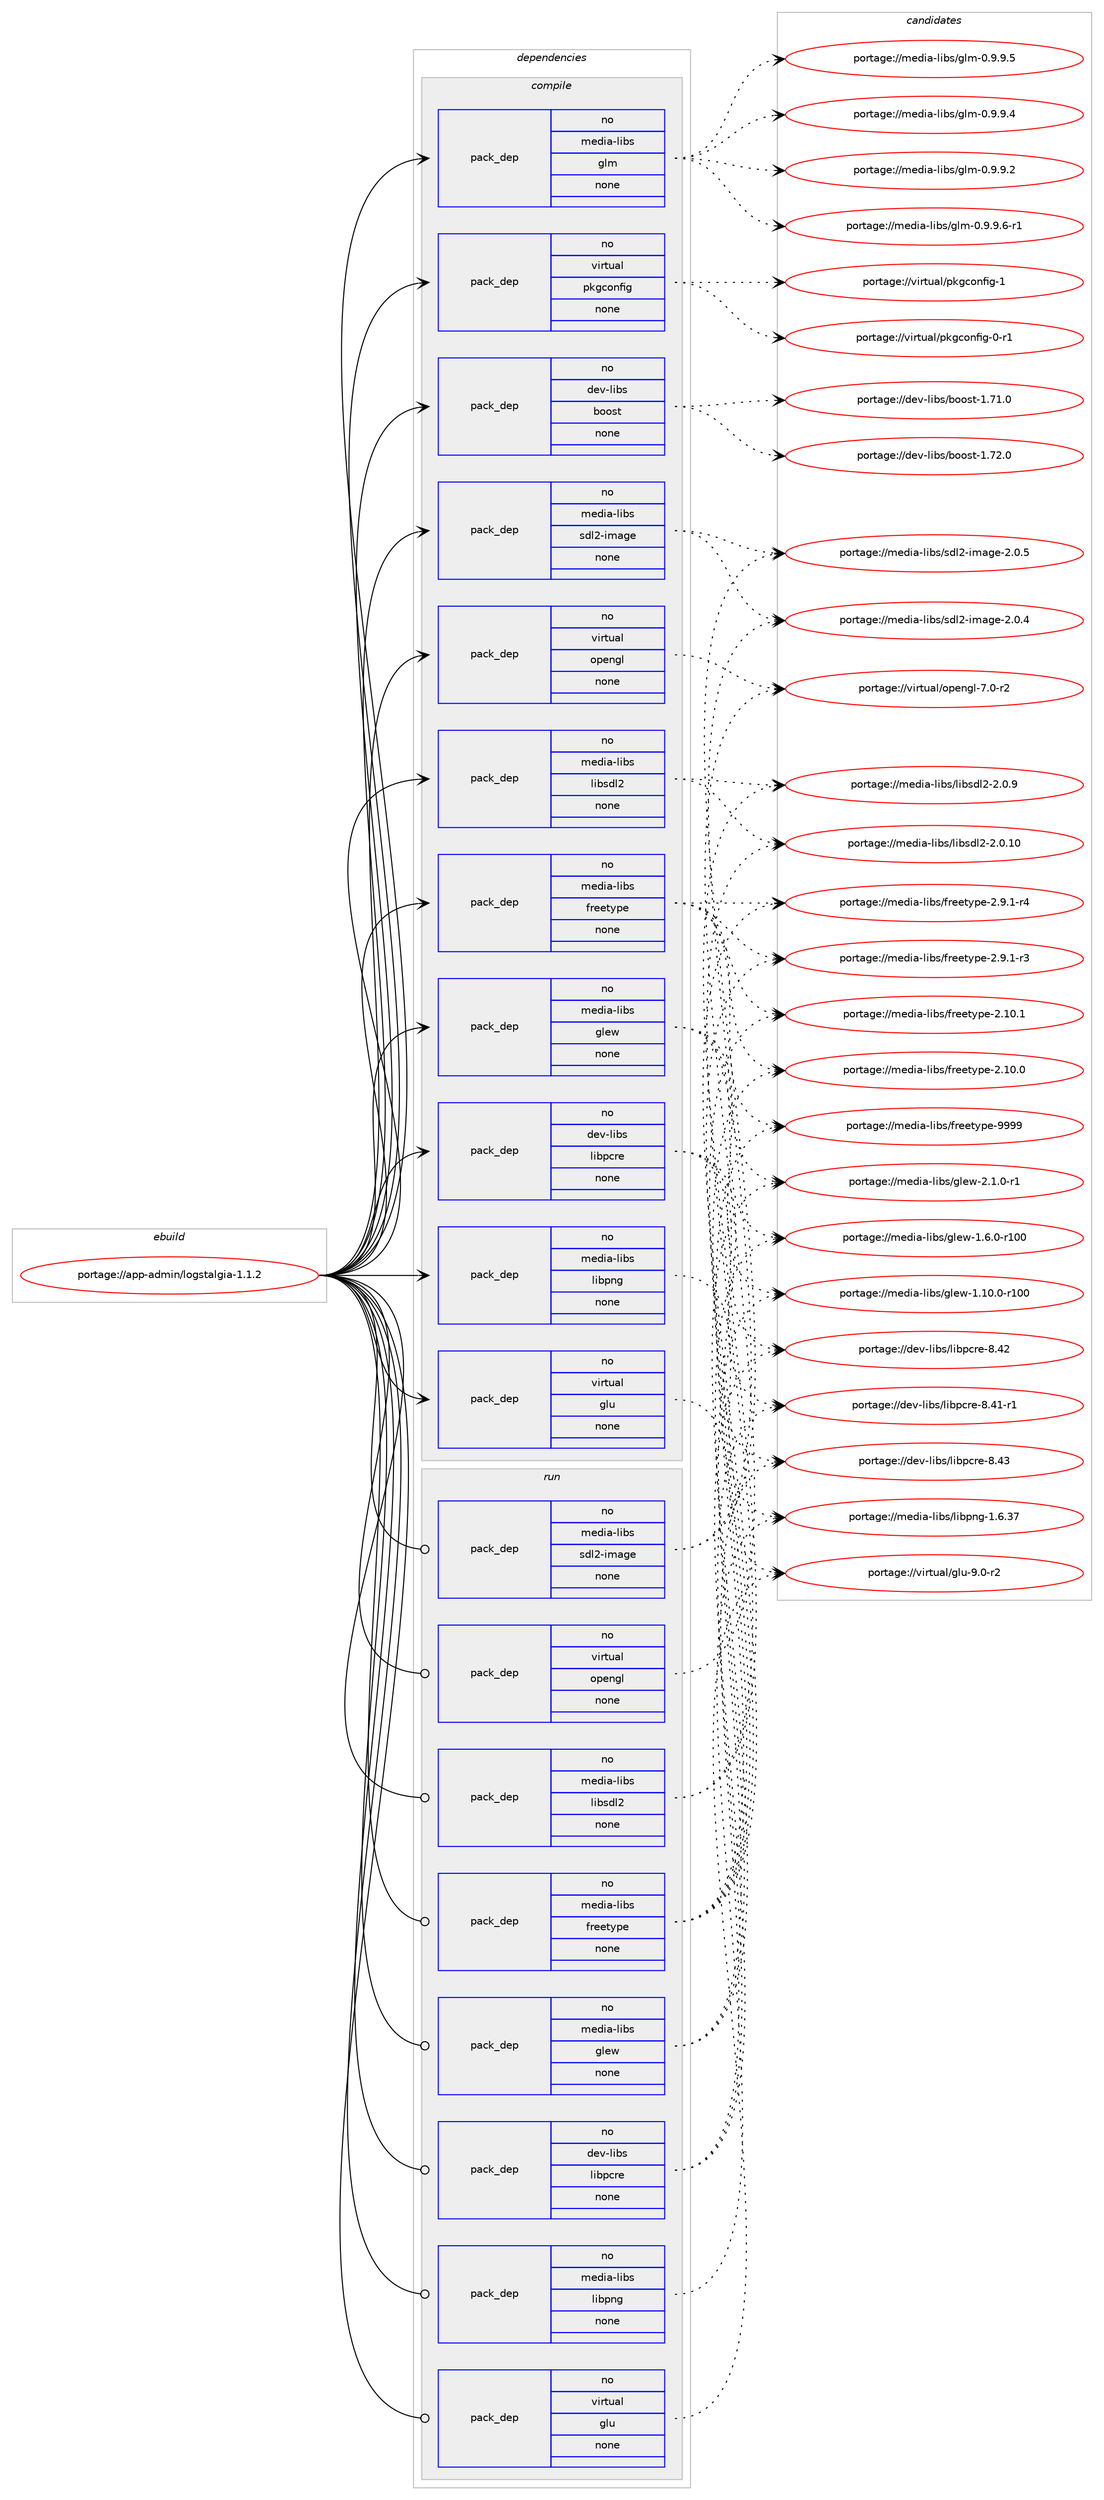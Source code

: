 digraph prolog {

# *************
# Graph options
# *************

newrank=true;
concentrate=true;
compound=true;
graph [rankdir=LR,fontname=Helvetica,fontsize=10,ranksep=1.5];#, ranksep=2.5, nodesep=0.2];
edge  [arrowhead=vee];
node  [fontname=Helvetica,fontsize=10];

# **********
# The ebuild
# **********

subgraph cluster_leftcol {
color=gray;
rank=same;
label=<<i>ebuild</i>>;
id [label="portage://app-admin/logstalgia-1.1.2", color=red, width=4, href="../app-admin/logstalgia-1.1.2.svg"];
}

# ****************
# The dependencies
# ****************

subgraph cluster_midcol {
color=gray;
label=<<i>dependencies</i>>;
subgraph cluster_compile {
fillcolor="#eeeeee";
style=filled;
label=<<i>compile</i>>;
subgraph pack1005 {
dependency1272 [label=<<TABLE BORDER="0" CELLBORDER="1" CELLSPACING="0" CELLPADDING="4" WIDTH="220"><TR><TD ROWSPAN="6" CELLPADDING="30">pack_dep</TD></TR><TR><TD WIDTH="110">no</TD></TR><TR><TD>dev-libs</TD></TR><TR><TD>boost</TD></TR><TR><TD>none</TD></TR><TR><TD></TD></TR></TABLE>>, shape=none, color=blue];
}
id:e -> dependency1272:w [weight=20,style="solid",arrowhead="vee"];
subgraph pack1006 {
dependency1273 [label=<<TABLE BORDER="0" CELLBORDER="1" CELLSPACING="0" CELLPADDING="4" WIDTH="220"><TR><TD ROWSPAN="6" CELLPADDING="30">pack_dep</TD></TR><TR><TD WIDTH="110">no</TD></TR><TR><TD>dev-libs</TD></TR><TR><TD>libpcre</TD></TR><TR><TD>none</TD></TR><TR><TD></TD></TR></TABLE>>, shape=none, color=blue];
}
id:e -> dependency1273:w [weight=20,style="solid",arrowhead="vee"];
subgraph pack1007 {
dependency1274 [label=<<TABLE BORDER="0" CELLBORDER="1" CELLSPACING="0" CELLPADDING="4" WIDTH="220"><TR><TD ROWSPAN="6" CELLPADDING="30">pack_dep</TD></TR><TR><TD WIDTH="110">no</TD></TR><TR><TD>media-libs</TD></TR><TR><TD>freetype</TD></TR><TR><TD>none</TD></TR><TR><TD></TD></TR></TABLE>>, shape=none, color=blue];
}
id:e -> dependency1274:w [weight=20,style="solid",arrowhead="vee"];
subgraph pack1008 {
dependency1275 [label=<<TABLE BORDER="0" CELLBORDER="1" CELLSPACING="0" CELLPADDING="4" WIDTH="220"><TR><TD ROWSPAN="6" CELLPADDING="30">pack_dep</TD></TR><TR><TD WIDTH="110">no</TD></TR><TR><TD>media-libs</TD></TR><TR><TD>glew</TD></TR><TR><TD>none</TD></TR><TR><TD></TD></TR></TABLE>>, shape=none, color=blue];
}
id:e -> dependency1275:w [weight=20,style="solid",arrowhead="vee"];
subgraph pack1009 {
dependency1276 [label=<<TABLE BORDER="0" CELLBORDER="1" CELLSPACING="0" CELLPADDING="4" WIDTH="220"><TR><TD ROWSPAN="6" CELLPADDING="30">pack_dep</TD></TR><TR><TD WIDTH="110">no</TD></TR><TR><TD>media-libs</TD></TR><TR><TD>glm</TD></TR><TR><TD>none</TD></TR><TR><TD></TD></TR></TABLE>>, shape=none, color=blue];
}
id:e -> dependency1276:w [weight=20,style="solid",arrowhead="vee"];
subgraph pack1010 {
dependency1277 [label=<<TABLE BORDER="0" CELLBORDER="1" CELLSPACING="0" CELLPADDING="4" WIDTH="220"><TR><TD ROWSPAN="6" CELLPADDING="30">pack_dep</TD></TR><TR><TD WIDTH="110">no</TD></TR><TR><TD>media-libs</TD></TR><TR><TD>libpng</TD></TR><TR><TD>none</TD></TR><TR><TD></TD></TR></TABLE>>, shape=none, color=blue];
}
id:e -> dependency1277:w [weight=20,style="solid",arrowhead="vee"];
subgraph pack1011 {
dependency1278 [label=<<TABLE BORDER="0" CELLBORDER="1" CELLSPACING="0" CELLPADDING="4" WIDTH="220"><TR><TD ROWSPAN="6" CELLPADDING="30">pack_dep</TD></TR><TR><TD WIDTH="110">no</TD></TR><TR><TD>media-libs</TD></TR><TR><TD>libsdl2</TD></TR><TR><TD>none</TD></TR><TR><TD></TD></TR></TABLE>>, shape=none, color=blue];
}
id:e -> dependency1278:w [weight=20,style="solid",arrowhead="vee"];
subgraph pack1012 {
dependency1279 [label=<<TABLE BORDER="0" CELLBORDER="1" CELLSPACING="0" CELLPADDING="4" WIDTH="220"><TR><TD ROWSPAN="6" CELLPADDING="30">pack_dep</TD></TR><TR><TD WIDTH="110">no</TD></TR><TR><TD>media-libs</TD></TR><TR><TD>sdl2-image</TD></TR><TR><TD>none</TD></TR><TR><TD></TD></TR></TABLE>>, shape=none, color=blue];
}
id:e -> dependency1279:w [weight=20,style="solid",arrowhead="vee"];
subgraph pack1013 {
dependency1280 [label=<<TABLE BORDER="0" CELLBORDER="1" CELLSPACING="0" CELLPADDING="4" WIDTH="220"><TR><TD ROWSPAN="6" CELLPADDING="30">pack_dep</TD></TR><TR><TD WIDTH="110">no</TD></TR><TR><TD>virtual</TD></TR><TR><TD>glu</TD></TR><TR><TD>none</TD></TR><TR><TD></TD></TR></TABLE>>, shape=none, color=blue];
}
id:e -> dependency1280:w [weight=20,style="solid",arrowhead="vee"];
subgraph pack1014 {
dependency1281 [label=<<TABLE BORDER="0" CELLBORDER="1" CELLSPACING="0" CELLPADDING="4" WIDTH="220"><TR><TD ROWSPAN="6" CELLPADDING="30">pack_dep</TD></TR><TR><TD WIDTH="110">no</TD></TR><TR><TD>virtual</TD></TR><TR><TD>opengl</TD></TR><TR><TD>none</TD></TR><TR><TD></TD></TR></TABLE>>, shape=none, color=blue];
}
id:e -> dependency1281:w [weight=20,style="solid",arrowhead="vee"];
subgraph pack1015 {
dependency1282 [label=<<TABLE BORDER="0" CELLBORDER="1" CELLSPACING="0" CELLPADDING="4" WIDTH="220"><TR><TD ROWSPAN="6" CELLPADDING="30">pack_dep</TD></TR><TR><TD WIDTH="110">no</TD></TR><TR><TD>virtual</TD></TR><TR><TD>pkgconfig</TD></TR><TR><TD>none</TD></TR><TR><TD></TD></TR></TABLE>>, shape=none, color=blue];
}
id:e -> dependency1282:w [weight=20,style="solid",arrowhead="vee"];
}
subgraph cluster_compileandrun {
fillcolor="#eeeeee";
style=filled;
label=<<i>compile and run</i>>;
}
subgraph cluster_run {
fillcolor="#eeeeee";
style=filled;
label=<<i>run</i>>;
subgraph pack1016 {
dependency1283 [label=<<TABLE BORDER="0" CELLBORDER="1" CELLSPACING="0" CELLPADDING="4" WIDTH="220"><TR><TD ROWSPAN="6" CELLPADDING="30">pack_dep</TD></TR><TR><TD WIDTH="110">no</TD></TR><TR><TD>dev-libs</TD></TR><TR><TD>libpcre</TD></TR><TR><TD>none</TD></TR><TR><TD></TD></TR></TABLE>>, shape=none, color=blue];
}
id:e -> dependency1283:w [weight=20,style="solid",arrowhead="odot"];
subgraph pack1017 {
dependency1284 [label=<<TABLE BORDER="0" CELLBORDER="1" CELLSPACING="0" CELLPADDING="4" WIDTH="220"><TR><TD ROWSPAN="6" CELLPADDING="30">pack_dep</TD></TR><TR><TD WIDTH="110">no</TD></TR><TR><TD>media-libs</TD></TR><TR><TD>freetype</TD></TR><TR><TD>none</TD></TR><TR><TD></TD></TR></TABLE>>, shape=none, color=blue];
}
id:e -> dependency1284:w [weight=20,style="solid",arrowhead="odot"];
subgraph pack1018 {
dependency1285 [label=<<TABLE BORDER="0" CELLBORDER="1" CELLSPACING="0" CELLPADDING="4" WIDTH="220"><TR><TD ROWSPAN="6" CELLPADDING="30">pack_dep</TD></TR><TR><TD WIDTH="110">no</TD></TR><TR><TD>media-libs</TD></TR><TR><TD>glew</TD></TR><TR><TD>none</TD></TR><TR><TD></TD></TR></TABLE>>, shape=none, color=blue];
}
id:e -> dependency1285:w [weight=20,style="solid",arrowhead="odot"];
subgraph pack1019 {
dependency1286 [label=<<TABLE BORDER="0" CELLBORDER="1" CELLSPACING="0" CELLPADDING="4" WIDTH="220"><TR><TD ROWSPAN="6" CELLPADDING="30">pack_dep</TD></TR><TR><TD WIDTH="110">no</TD></TR><TR><TD>media-libs</TD></TR><TR><TD>libpng</TD></TR><TR><TD>none</TD></TR><TR><TD></TD></TR></TABLE>>, shape=none, color=blue];
}
id:e -> dependency1286:w [weight=20,style="solid",arrowhead="odot"];
subgraph pack1020 {
dependency1287 [label=<<TABLE BORDER="0" CELLBORDER="1" CELLSPACING="0" CELLPADDING="4" WIDTH="220"><TR><TD ROWSPAN="6" CELLPADDING="30">pack_dep</TD></TR><TR><TD WIDTH="110">no</TD></TR><TR><TD>media-libs</TD></TR><TR><TD>libsdl2</TD></TR><TR><TD>none</TD></TR><TR><TD></TD></TR></TABLE>>, shape=none, color=blue];
}
id:e -> dependency1287:w [weight=20,style="solid",arrowhead="odot"];
subgraph pack1021 {
dependency1288 [label=<<TABLE BORDER="0" CELLBORDER="1" CELLSPACING="0" CELLPADDING="4" WIDTH="220"><TR><TD ROWSPAN="6" CELLPADDING="30">pack_dep</TD></TR><TR><TD WIDTH="110">no</TD></TR><TR><TD>media-libs</TD></TR><TR><TD>sdl2-image</TD></TR><TR><TD>none</TD></TR><TR><TD></TD></TR></TABLE>>, shape=none, color=blue];
}
id:e -> dependency1288:w [weight=20,style="solid",arrowhead="odot"];
subgraph pack1022 {
dependency1289 [label=<<TABLE BORDER="0" CELLBORDER="1" CELLSPACING="0" CELLPADDING="4" WIDTH="220"><TR><TD ROWSPAN="6" CELLPADDING="30">pack_dep</TD></TR><TR><TD WIDTH="110">no</TD></TR><TR><TD>virtual</TD></TR><TR><TD>glu</TD></TR><TR><TD>none</TD></TR><TR><TD></TD></TR></TABLE>>, shape=none, color=blue];
}
id:e -> dependency1289:w [weight=20,style="solid",arrowhead="odot"];
subgraph pack1023 {
dependency1290 [label=<<TABLE BORDER="0" CELLBORDER="1" CELLSPACING="0" CELLPADDING="4" WIDTH="220"><TR><TD ROWSPAN="6" CELLPADDING="30">pack_dep</TD></TR><TR><TD WIDTH="110">no</TD></TR><TR><TD>virtual</TD></TR><TR><TD>opengl</TD></TR><TR><TD>none</TD></TR><TR><TD></TD></TR></TABLE>>, shape=none, color=blue];
}
id:e -> dependency1290:w [weight=20,style="solid",arrowhead="odot"];
}
}

# **************
# The candidates
# **************

subgraph cluster_choices {
rank=same;
color=gray;
label=<<i>candidates</i>>;

subgraph choice1005 {
color=black;
nodesep=1;
choiceportage1001011184510810598115479811111111511645494655504648 [label="portage://dev-libs/boost-1.72.0", color=red, width=4,href="../dev-libs/boost-1.72.0.svg"];
choiceportage1001011184510810598115479811111111511645494655494648 [label="portage://dev-libs/boost-1.71.0", color=red, width=4,href="../dev-libs/boost-1.71.0.svg"];
dependency1272:e -> choiceportage1001011184510810598115479811111111511645494655504648:w [style=dotted,weight="100"];
dependency1272:e -> choiceportage1001011184510810598115479811111111511645494655494648:w [style=dotted,weight="100"];
}
subgraph choice1006 {
color=black;
nodesep=1;
choiceportage10010111845108105981154710810598112991141014556465251 [label="portage://dev-libs/libpcre-8.43", color=red, width=4,href="../dev-libs/libpcre-8.43.svg"];
choiceportage10010111845108105981154710810598112991141014556465250 [label="portage://dev-libs/libpcre-8.42", color=red, width=4,href="../dev-libs/libpcre-8.42.svg"];
choiceportage100101118451081059811547108105981129911410145564652494511449 [label="portage://dev-libs/libpcre-8.41-r1", color=red, width=4,href="../dev-libs/libpcre-8.41-r1.svg"];
dependency1273:e -> choiceportage10010111845108105981154710810598112991141014556465251:w [style=dotted,weight="100"];
dependency1273:e -> choiceportage10010111845108105981154710810598112991141014556465250:w [style=dotted,weight="100"];
dependency1273:e -> choiceportage100101118451081059811547108105981129911410145564652494511449:w [style=dotted,weight="100"];
}
subgraph choice1007 {
color=black;
nodesep=1;
choiceportage109101100105974510810598115471021141011011161211121014557575757 [label="portage://media-libs/freetype-9999", color=red, width=4,href="../media-libs/freetype-9999.svg"];
choiceportage109101100105974510810598115471021141011011161211121014550465746494511452 [label="portage://media-libs/freetype-2.9.1-r4", color=red, width=4,href="../media-libs/freetype-2.9.1-r4.svg"];
choiceportage109101100105974510810598115471021141011011161211121014550465746494511451 [label="portage://media-libs/freetype-2.9.1-r3", color=red, width=4,href="../media-libs/freetype-2.9.1-r3.svg"];
choiceportage1091011001059745108105981154710211410110111612111210145504649484649 [label="portage://media-libs/freetype-2.10.1", color=red, width=4,href="../media-libs/freetype-2.10.1.svg"];
choiceportage1091011001059745108105981154710211410110111612111210145504649484648 [label="portage://media-libs/freetype-2.10.0", color=red, width=4,href="../media-libs/freetype-2.10.0.svg"];
dependency1274:e -> choiceportage109101100105974510810598115471021141011011161211121014557575757:w [style=dotted,weight="100"];
dependency1274:e -> choiceportage109101100105974510810598115471021141011011161211121014550465746494511452:w [style=dotted,weight="100"];
dependency1274:e -> choiceportage109101100105974510810598115471021141011011161211121014550465746494511451:w [style=dotted,weight="100"];
dependency1274:e -> choiceportage1091011001059745108105981154710211410110111612111210145504649484649:w [style=dotted,weight="100"];
dependency1274:e -> choiceportage1091011001059745108105981154710211410110111612111210145504649484648:w [style=dotted,weight="100"];
}
subgraph choice1008 {
color=black;
nodesep=1;
choiceportage109101100105974510810598115471031081011194550464946484511449 [label="portage://media-libs/glew-2.1.0-r1", color=red, width=4,href="../media-libs/glew-2.1.0-r1.svg"];
choiceportage1091011001059745108105981154710310810111945494654464845114494848 [label="portage://media-libs/glew-1.6.0-r100", color=red, width=4,href="../media-libs/glew-1.6.0-r100.svg"];
choiceportage109101100105974510810598115471031081011194549464948464845114494848 [label="portage://media-libs/glew-1.10.0-r100", color=red, width=4,href="../media-libs/glew-1.10.0-r100.svg"];
dependency1275:e -> choiceportage109101100105974510810598115471031081011194550464946484511449:w [style=dotted,weight="100"];
dependency1275:e -> choiceportage1091011001059745108105981154710310810111945494654464845114494848:w [style=dotted,weight="100"];
dependency1275:e -> choiceportage109101100105974510810598115471031081011194549464948464845114494848:w [style=dotted,weight="100"];
}
subgraph choice1009 {
color=black;
nodesep=1;
choiceportage1091011001059745108105981154710310810945484657465746544511449 [label="portage://media-libs/glm-0.9.9.6-r1", color=red, width=4,href="../media-libs/glm-0.9.9.6-r1.svg"];
choiceportage109101100105974510810598115471031081094548465746574653 [label="portage://media-libs/glm-0.9.9.5", color=red, width=4,href="../media-libs/glm-0.9.9.5.svg"];
choiceportage109101100105974510810598115471031081094548465746574652 [label="portage://media-libs/glm-0.9.9.4", color=red, width=4,href="../media-libs/glm-0.9.9.4.svg"];
choiceportage109101100105974510810598115471031081094548465746574650 [label="portage://media-libs/glm-0.9.9.2", color=red, width=4,href="../media-libs/glm-0.9.9.2.svg"];
dependency1276:e -> choiceportage1091011001059745108105981154710310810945484657465746544511449:w [style=dotted,weight="100"];
dependency1276:e -> choiceportage109101100105974510810598115471031081094548465746574653:w [style=dotted,weight="100"];
dependency1276:e -> choiceportage109101100105974510810598115471031081094548465746574652:w [style=dotted,weight="100"];
dependency1276:e -> choiceportage109101100105974510810598115471031081094548465746574650:w [style=dotted,weight="100"];
}
subgraph choice1010 {
color=black;
nodesep=1;
choiceportage109101100105974510810598115471081059811211010345494654465155 [label="portage://media-libs/libpng-1.6.37", color=red, width=4,href="../media-libs/libpng-1.6.37.svg"];
dependency1277:e -> choiceportage109101100105974510810598115471081059811211010345494654465155:w [style=dotted,weight="100"];
}
subgraph choice1011 {
color=black;
nodesep=1;
choiceportage109101100105974510810598115471081059811510010850455046484657 [label="portage://media-libs/libsdl2-2.0.9", color=red, width=4,href="../media-libs/libsdl2-2.0.9.svg"];
choiceportage10910110010597451081059811547108105981151001085045504648464948 [label="portage://media-libs/libsdl2-2.0.10", color=red, width=4,href="../media-libs/libsdl2-2.0.10.svg"];
dependency1278:e -> choiceportage109101100105974510810598115471081059811510010850455046484657:w [style=dotted,weight="100"];
dependency1278:e -> choiceportage10910110010597451081059811547108105981151001085045504648464948:w [style=dotted,weight="100"];
}
subgraph choice1012 {
color=black;
nodesep=1;
choiceportage10910110010597451081059811547115100108504510510997103101455046484653 [label="portage://media-libs/sdl2-image-2.0.5", color=red, width=4,href="../media-libs/sdl2-image-2.0.5.svg"];
choiceportage10910110010597451081059811547115100108504510510997103101455046484652 [label="portage://media-libs/sdl2-image-2.0.4", color=red, width=4,href="../media-libs/sdl2-image-2.0.4.svg"];
dependency1279:e -> choiceportage10910110010597451081059811547115100108504510510997103101455046484653:w [style=dotted,weight="100"];
dependency1279:e -> choiceportage10910110010597451081059811547115100108504510510997103101455046484652:w [style=dotted,weight="100"];
}
subgraph choice1013 {
color=black;
nodesep=1;
choiceportage1181051141161179710847103108117455746484511450 [label="portage://virtual/glu-9.0-r2", color=red, width=4,href="../virtual/glu-9.0-r2.svg"];
dependency1280:e -> choiceportage1181051141161179710847103108117455746484511450:w [style=dotted,weight="100"];
}
subgraph choice1014 {
color=black;
nodesep=1;
choiceportage1181051141161179710847111112101110103108455546484511450 [label="portage://virtual/opengl-7.0-r2", color=red, width=4,href="../virtual/opengl-7.0-r2.svg"];
dependency1281:e -> choiceportage1181051141161179710847111112101110103108455546484511450:w [style=dotted,weight="100"];
}
subgraph choice1015 {
color=black;
nodesep=1;
choiceportage1181051141161179710847112107103991111101021051034549 [label="portage://virtual/pkgconfig-1", color=red, width=4,href="../virtual/pkgconfig-1.svg"];
choiceportage11810511411611797108471121071039911111010210510345484511449 [label="portage://virtual/pkgconfig-0-r1", color=red, width=4,href="../virtual/pkgconfig-0-r1.svg"];
dependency1282:e -> choiceportage1181051141161179710847112107103991111101021051034549:w [style=dotted,weight="100"];
dependency1282:e -> choiceportage11810511411611797108471121071039911111010210510345484511449:w [style=dotted,weight="100"];
}
subgraph choice1016 {
color=black;
nodesep=1;
choiceportage10010111845108105981154710810598112991141014556465251 [label="portage://dev-libs/libpcre-8.43", color=red, width=4,href="../dev-libs/libpcre-8.43.svg"];
choiceportage10010111845108105981154710810598112991141014556465250 [label="portage://dev-libs/libpcre-8.42", color=red, width=4,href="../dev-libs/libpcre-8.42.svg"];
choiceportage100101118451081059811547108105981129911410145564652494511449 [label="portage://dev-libs/libpcre-8.41-r1", color=red, width=4,href="../dev-libs/libpcre-8.41-r1.svg"];
dependency1283:e -> choiceportage10010111845108105981154710810598112991141014556465251:w [style=dotted,weight="100"];
dependency1283:e -> choiceportage10010111845108105981154710810598112991141014556465250:w [style=dotted,weight="100"];
dependency1283:e -> choiceportage100101118451081059811547108105981129911410145564652494511449:w [style=dotted,weight="100"];
}
subgraph choice1017 {
color=black;
nodesep=1;
choiceportage109101100105974510810598115471021141011011161211121014557575757 [label="portage://media-libs/freetype-9999", color=red, width=4,href="../media-libs/freetype-9999.svg"];
choiceportage109101100105974510810598115471021141011011161211121014550465746494511452 [label="portage://media-libs/freetype-2.9.1-r4", color=red, width=4,href="../media-libs/freetype-2.9.1-r4.svg"];
choiceportage109101100105974510810598115471021141011011161211121014550465746494511451 [label="portage://media-libs/freetype-2.9.1-r3", color=red, width=4,href="../media-libs/freetype-2.9.1-r3.svg"];
choiceportage1091011001059745108105981154710211410110111612111210145504649484649 [label="portage://media-libs/freetype-2.10.1", color=red, width=4,href="../media-libs/freetype-2.10.1.svg"];
choiceportage1091011001059745108105981154710211410110111612111210145504649484648 [label="portage://media-libs/freetype-2.10.0", color=red, width=4,href="../media-libs/freetype-2.10.0.svg"];
dependency1284:e -> choiceportage109101100105974510810598115471021141011011161211121014557575757:w [style=dotted,weight="100"];
dependency1284:e -> choiceportage109101100105974510810598115471021141011011161211121014550465746494511452:w [style=dotted,weight="100"];
dependency1284:e -> choiceportage109101100105974510810598115471021141011011161211121014550465746494511451:w [style=dotted,weight="100"];
dependency1284:e -> choiceportage1091011001059745108105981154710211410110111612111210145504649484649:w [style=dotted,weight="100"];
dependency1284:e -> choiceportage1091011001059745108105981154710211410110111612111210145504649484648:w [style=dotted,weight="100"];
}
subgraph choice1018 {
color=black;
nodesep=1;
choiceportage109101100105974510810598115471031081011194550464946484511449 [label="portage://media-libs/glew-2.1.0-r1", color=red, width=4,href="../media-libs/glew-2.1.0-r1.svg"];
choiceportage1091011001059745108105981154710310810111945494654464845114494848 [label="portage://media-libs/glew-1.6.0-r100", color=red, width=4,href="../media-libs/glew-1.6.0-r100.svg"];
choiceportage109101100105974510810598115471031081011194549464948464845114494848 [label="portage://media-libs/glew-1.10.0-r100", color=red, width=4,href="../media-libs/glew-1.10.0-r100.svg"];
dependency1285:e -> choiceportage109101100105974510810598115471031081011194550464946484511449:w [style=dotted,weight="100"];
dependency1285:e -> choiceportage1091011001059745108105981154710310810111945494654464845114494848:w [style=dotted,weight="100"];
dependency1285:e -> choiceportage109101100105974510810598115471031081011194549464948464845114494848:w [style=dotted,weight="100"];
}
subgraph choice1019 {
color=black;
nodesep=1;
choiceportage109101100105974510810598115471081059811211010345494654465155 [label="portage://media-libs/libpng-1.6.37", color=red, width=4,href="../media-libs/libpng-1.6.37.svg"];
dependency1286:e -> choiceportage109101100105974510810598115471081059811211010345494654465155:w [style=dotted,weight="100"];
}
subgraph choice1020 {
color=black;
nodesep=1;
choiceportage109101100105974510810598115471081059811510010850455046484657 [label="portage://media-libs/libsdl2-2.0.9", color=red, width=4,href="../media-libs/libsdl2-2.0.9.svg"];
choiceportage10910110010597451081059811547108105981151001085045504648464948 [label="portage://media-libs/libsdl2-2.0.10", color=red, width=4,href="../media-libs/libsdl2-2.0.10.svg"];
dependency1287:e -> choiceportage109101100105974510810598115471081059811510010850455046484657:w [style=dotted,weight="100"];
dependency1287:e -> choiceportage10910110010597451081059811547108105981151001085045504648464948:w [style=dotted,weight="100"];
}
subgraph choice1021 {
color=black;
nodesep=1;
choiceportage10910110010597451081059811547115100108504510510997103101455046484653 [label="portage://media-libs/sdl2-image-2.0.5", color=red, width=4,href="../media-libs/sdl2-image-2.0.5.svg"];
choiceportage10910110010597451081059811547115100108504510510997103101455046484652 [label="portage://media-libs/sdl2-image-2.0.4", color=red, width=4,href="../media-libs/sdl2-image-2.0.4.svg"];
dependency1288:e -> choiceportage10910110010597451081059811547115100108504510510997103101455046484653:w [style=dotted,weight="100"];
dependency1288:e -> choiceportage10910110010597451081059811547115100108504510510997103101455046484652:w [style=dotted,weight="100"];
}
subgraph choice1022 {
color=black;
nodesep=1;
choiceportage1181051141161179710847103108117455746484511450 [label="portage://virtual/glu-9.0-r2", color=red, width=4,href="../virtual/glu-9.0-r2.svg"];
dependency1289:e -> choiceportage1181051141161179710847103108117455746484511450:w [style=dotted,weight="100"];
}
subgraph choice1023 {
color=black;
nodesep=1;
choiceportage1181051141161179710847111112101110103108455546484511450 [label="portage://virtual/opengl-7.0-r2", color=red, width=4,href="../virtual/opengl-7.0-r2.svg"];
dependency1290:e -> choiceportage1181051141161179710847111112101110103108455546484511450:w [style=dotted,weight="100"];
}
}

}
